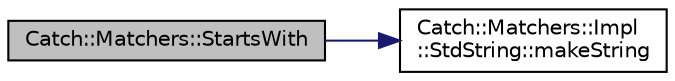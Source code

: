 digraph "Catch::Matchers::StartsWith"
{
  edge [fontname="Helvetica",fontsize="10",labelfontname="Helvetica",labelfontsize="10"];
  node [fontname="Helvetica",fontsize="10",shape=record];
  rankdir="LR";
  Node1 [label="Catch::Matchers::StartsWith",height=0.2,width=0.4,color="black", fillcolor="grey75", style="filled" fontcolor="black"];
  Node1 -> Node2 [color="midnightblue",fontsize="10",style="solid",fontname="Helvetica"];
  Node2 [label="Catch::Matchers::Impl\l::StdString::makeString",height=0.2,width=0.4,color="black", fillcolor="white", style="filled",URL="$namespace_catch_1_1_matchers_1_1_impl_1_1_std_string.html#a42a104fb88baf158ed3b7d0d422afdaa"];
}
